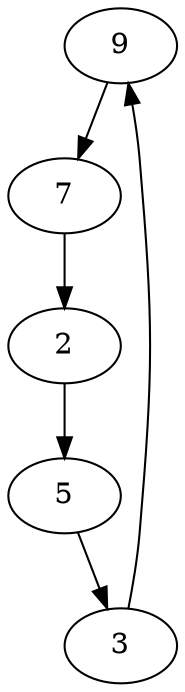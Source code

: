 digraph G {
Node0[label="9"];
Node1[label="7"];
Node0 -> Node1;
Node2[label="2"];
Node1 -> Node2;
Node3[label="5"];
Node2 -> Node3;
Node4[label="3"];
Node3 -> Node4;
Node4 -> Node0;
}